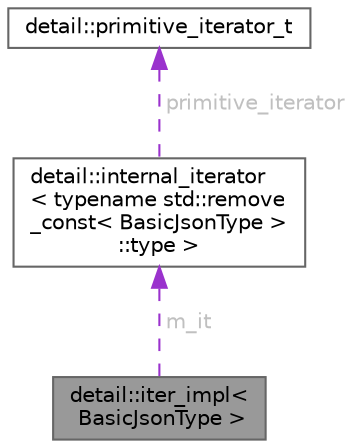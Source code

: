 digraph "detail::iter_impl&lt; BasicJsonType &gt;"
{
 // LATEX_PDF_SIZE
  bgcolor="transparent";
  edge [fontname=Helvetica,fontsize=10,labelfontname=Helvetica,labelfontsize=10];
  node [fontname=Helvetica,fontsize=10,shape=box,height=0.2,width=0.4];
  Node1 [id="Node000001",label="detail::iter_impl\<\l BasicJsonType \>",height=0.2,width=0.4,color="gray40", fillcolor="grey60", style="filled", fontcolor="black",tooltip="a template for a bidirectional iterator for the basic_json class This class implements a both iterato..."];
  Node2 -> Node1 [id="edge1_Node000001_Node000002",dir="back",color="darkorchid3",style="dashed",tooltip=" ",label=<<TABLE CELLBORDER="0" BORDER="0"><TR><TD VALIGN="top" ALIGN="LEFT" CELLPADDING="1" CELLSPACING="0">m_it</TD></TR>
</TABLE>> ,fontcolor="grey" ];
  Node2 [id="Node000002",label="detail::internal_iterator\l\< typename std::remove\l_const\< BasicJsonType \>\l::type \>",height=0.2,width=0.4,color="gray40", fillcolor="white", style="filled",URL="$structdetail_1_1internal__iterator.html",tooltip=" "];
  Node3 -> Node2 [id="edge2_Node000002_Node000003",dir="back",color="darkorchid3",style="dashed",tooltip=" ",label=<<TABLE CELLBORDER="0" BORDER="0"><TR><TD VALIGN="top" ALIGN="LEFT" CELLPADDING="1" CELLSPACING="0">primitive_iterator</TD></TR>
</TABLE>> ,fontcolor="grey" ];
  Node3 [id="Node000003",label="detail::primitive_iterator_t",height=0.2,width=0.4,color="gray40", fillcolor="white", style="filled",URL="$classdetail_1_1primitive__iterator__t.html",tooltip=" "];
}
